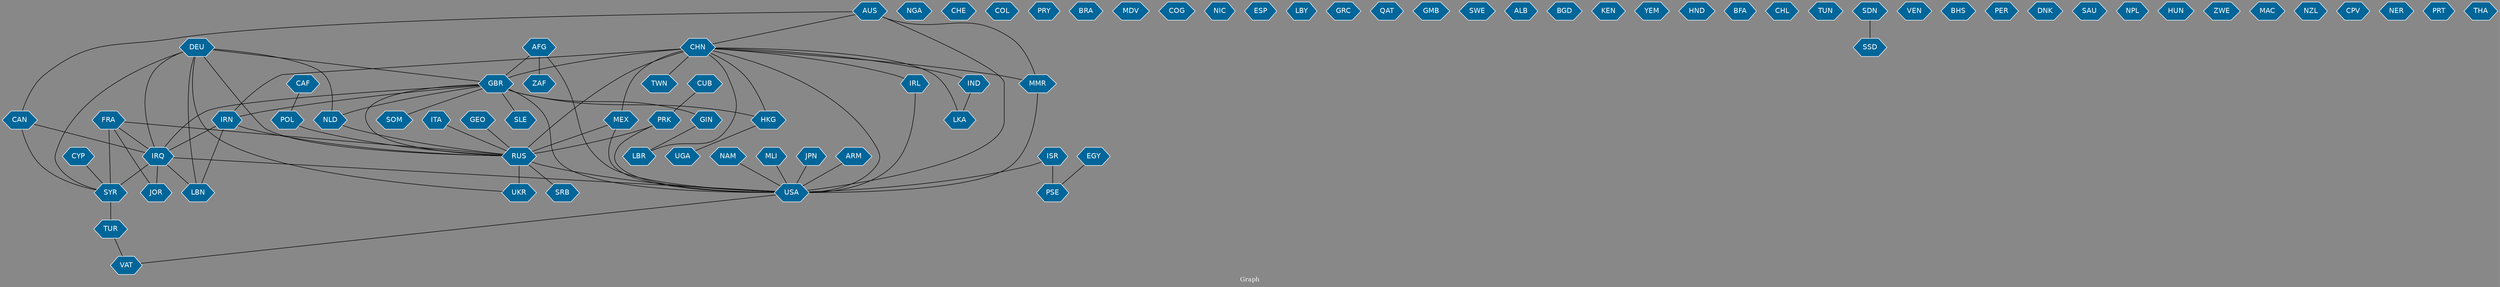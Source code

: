 // Countries together in item graph
graph {
	graph [bgcolor="#888888" fontcolor=white fontsize=12 label="Graph" outputorder=edgesfirst overlap=prism]
	node [color=white fillcolor="#006699" fontcolor=white fontname=Helvetica shape=hexagon style=filled]
	edge [arrowhead=open color=black fontcolor=white fontname=Courier fontsize=12]
		SYR [label=SYR]
		TUR [label=TUR]
		RUS [label=RUS]
		UKR [label=UKR]
		NGA [label=NGA]
		NAM [label=NAM]
		USA [label=USA]
		CHE [label=CHE]
		SLE [label=SLE]
		GBR [label=GBR]
		HKG [label=HKG]
		EGY [label=EGY]
		IRQ [label=IRQ]
		IRN [label=IRN]
		COL [label=COL]
		PRY [label=PRY]
		CHN [label=CHN]
		NLD [label=NLD]
		LBR [label=LBR]
		BRA [label=BRA]
		MDV [label=MDV]
		COG [label=COG]
		NIC [label=NIC]
		ISR [label=ISR]
		ITA [label=ITA]
		JOR [label=JOR]
		FRA [label=FRA]
		ESP [label=ESP]
		CAN [label=CAN]
		DEU [label=DEU]
		UGA [label=UGA]
		GEO [label=GEO]
		GIN [label=GIN]
		LBY [label=LBY]
		MEX [label=MEX]
		AFG [label=AFG]
		GRC [label=GRC]
		QAT [label=QAT]
		VAT [label=VAT]
		GMB [label=GMB]
		SWE [label=SWE]
		ALB [label=ALB]
		PSE [label=PSE]
		TWN [label=TWN]
		BGD [label=BGD]
		KEN [label=KEN]
		SRB [label=SRB]
		YEM [label=YEM]
		MLI [label=MLI]
		HND [label=HND]
		SOM [label=SOM]
		POL [label=POL]
		CUB [label=CUB]
		BFA [label=BFA]
		IND [label=IND]
		LBN [label=LBN]
		MMR [label=MMR]
		CHL [label=CHL]
		JPN [label=JPN]
		TUN [label=TUN]
		SSD [label=SSD]
		SDN [label=SDN]
		ZAF [label=ZAF]
		IRL [label=IRL]
		VEN [label=VEN]
		PRK [label=PRK]
		BHS [label=BHS]
		PER [label=PER]
		DNK [label=DNK]
		SAU [label=SAU]
		AUS [label=AUS]
		NPL [label=NPL]
		ARM [label=ARM]
		CYP [label=CYP]
		LKA [label=LKA]
		HUN [label=HUN]
		ZWE [label=ZWE]
		MAC [label=MAC]
		NZL [label=NZL]
		CAF [label=CAF]
		CPV [label=CPV]
		NER [label=NER]
		PRT [label=PRT]
		THA [label=THA]
			ARM -- USA [weight=1]
			IRN -- RUS [weight=1]
			MLI -- USA [weight=1]
			CAF -- POL [weight=1]
			GBR -- IRN [weight=1]
			ISR -- PSE [weight=4]
			SYR -- TUR [weight=4]
			DEU -- RUS [weight=1]
			JPN -- USA [weight=1]
			CHN -- USA [weight=5]
			ITA -- RUS [weight=1]
			CHN -- LBR [weight=1]
			IRN -- IRQ [weight=3]
			GBR -- SOM [weight=1]
			GBR -- SLE [weight=1]
			CHN -- GBR [weight=2]
			EGY -- PSE [weight=1]
			MEX -- RUS [weight=1]
			AUS -- CAN [weight=1]
			CYP -- SYR [weight=1]
			IRQ -- USA [weight=1]
			CHN -- IRN [weight=1]
			NLD -- RUS [weight=1]
			AFG -- ZAF [weight=1]
			FRA -- IRQ [weight=1]
			CHN -- TWN [weight=3]
			CHN -- IRL [weight=2]
			HKG -- UGA [weight=1]
			CHN -- IND [weight=1]
			IND -- LKA [weight=1]
			GBR -- HKG [weight=6]
			GBR -- NLD [weight=1]
			AFG -- GBR [weight=1]
			IRL -- USA [weight=1]
			IRQ -- LBN [weight=1]
			DEU -- IRQ [weight=1]
			DEU -- GBR [weight=1]
			DEU -- NLD [weight=1]
			CHN -- MEX [weight=1]
			MEX -- USA [weight=1]
			TUR -- VAT [weight=1]
			GBR -- GIN [weight=1]
			IRQ -- JOR [weight=2]
			CHN -- RUS [weight=6]
			RUS -- USA [weight=3]
			DEU -- UKR [weight=1]
			RUS -- UKR [weight=6]
			RUS -- SRB [weight=1]
			FRA -- SYR [weight=1]
			CHN -- MMR [weight=1]
			IRQ -- SYR [weight=3]
			FRA -- RUS [weight=1]
			FRA -- JOR [weight=1]
			CAN -- SYR [weight=1]
			USA -- VAT [weight=1]
			ISR -- USA [weight=1]
			DEU -- LBN [weight=1]
			SDN -- SSD [weight=1]
			CUB -- PRK [weight=1]
			GIN -- LBR [weight=1]
			GBR -- RUS [weight=1]
			POL -- RUS [weight=1]
			CAN -- IRQ [weight=1]
			AUS -- MMR [weight=1]
			IRN -- LBN [weight=1]
			PRK -- RUS [weight=2]
			AUS -- CHN [weight=1]
			MMR -- USA [weight=2]
			PRK -- USA [weight=1]
			DEU -- SYR [weight=1]
			NAM -- USA [weight=1]
			AUS -- USA [weight=1]
			GBR -- IRQ [weight=2]
			GBR -- USA [weight=2]
			CHN -- LKA [weight=1]
			AFG -- USA [weight=1]
			GEO -- RUS [weight=2]
			CHN -- HKG [weight=1]
}